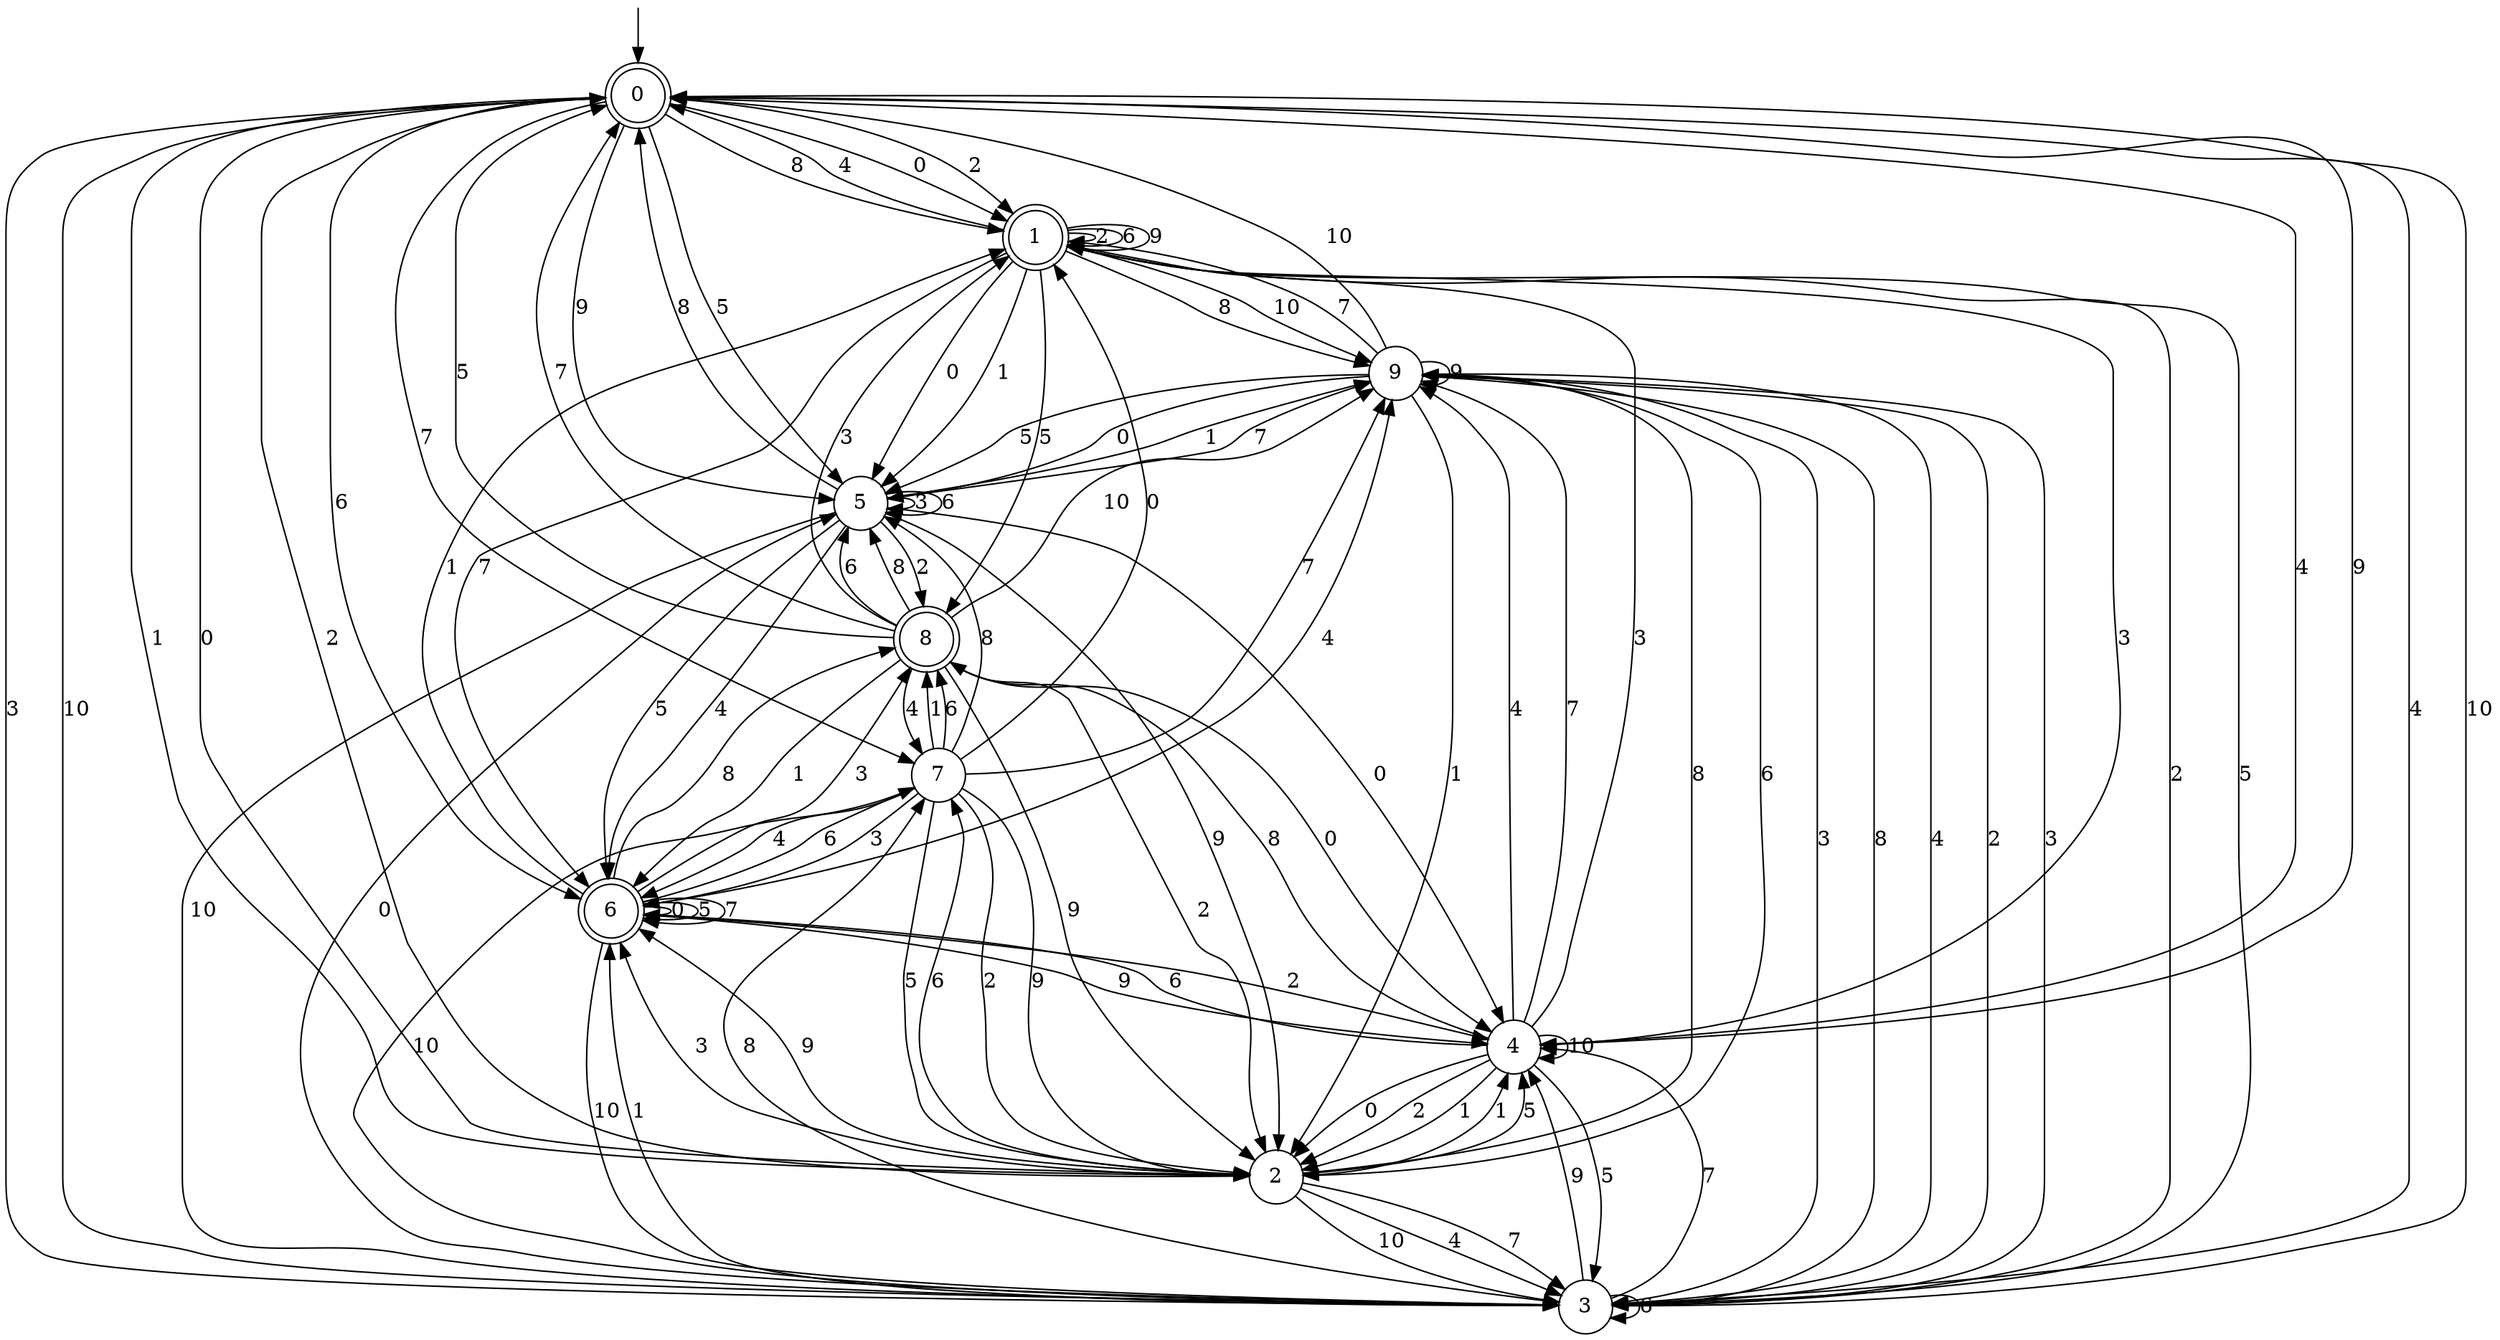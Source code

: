 digraph g {

	s0 [shape="doublecircle" label="0"];
	s1 [shape="doublecircle" label="1"];
	s2 [shape="circle" label="2"];
	s3 [shape="circle" label="3"];
	s4 [shape="circle" label="4"];
	s5 [shape="circle" label="5"];
	s6 [shape="doublecircle" label="6"];
	s7 [shape="circle" label="7"];
	s8 [shape="doublecircle" label="8"];
	s9 [shape="circle" label="9"];
	s0 -> s1 [label="0"];
	s0 -> s2 [label="1"];
	s0 -> s1 [label="2"];
	s0 -> s3 [label="3"];
	s0 -> s4 [label="4"];
	s0 -> s5 [label="5"];
	s0 -> s6 [label="6"];
	s0 -> s7 [label="7"];
	s0 -> s1 [label="8"];
	s0 -> s5 [label="9"];
	s0 -> s3 [label="10"];
	s1 -> s5 [label="0"];
	s1 -> s5 [label="1"];
	s1 -> s1 [label="2"];
	s1 -> s4 [label="3"];
	s1 -> s0 [label="4"];
	s1 -> s8 [label="5"];
	s1 -> s1 [label="6"];
	s1 -> s6 [label="7"];
	s1 -> s9 [label="8"];
	s1 -> s1 [label="9"];
	s1 -> s9 [label="10"];
	s2 -> s0 [label="0"];
	s2 -> s4 [label="1"];
	s2 -> s0 [label="2"];
	s2 -> s6 [label="3"];
	s2 -> s3 [label="4"];
	s2 -> s4 [label="5"];
	s2 -> s7 [label="6"];
	s2 -> s3 [label="7"];
	s2 -> s9 [label="8"];
	s2 -> s6 [label="9"];
	s2 -> s3 [label="10"];
	s3 -> s5 [label="0"];
	s3 -> s6 [label="1"];
	s3 -> s1 [label="2"];
	s3 -> s9 [label="3"];
	s3 -> s0 [label="4"];
	s3 -> s1 [label="5"];
	s3 -> s3 [label="6"];
	s3 -> s4 [label="7"];
	s3 -> s7 [label="8"];
	s3 -> s4 [label="9"];
	s3 -> s0 [label="10"];
	s4 -> s2 [label="0"];
	s4 -> s2 [label="1"];
	s4 -> s2 [label="2"];
	s4 -> s1 [label="3"];
	s4 -> s9 [label="4"];
	s4 -> s3 [label="5"];
	s4 -> s6 [label="6"];
	s4 -> s9 [label="7"];
	s4 -> s8 [label="8"];
	s4 -> s0 [label="9"];
	s4 -> s4 [label="10"];
	s5 -> s4 [label="0"];
	s5 -> s9 [label="1"];
	s5 -> s8 [label="2"];
	s5 -> s5 [label="3"];
	s5 -> s6 [label="4"];
	s5 -> s6 [label="5"];
	s5 -> s5 [label="6"];
	s5 -> s9 [label="7"];
	s5 -> s0 [label="8"];
	s5 -> s2 [label="9"];
	s5 -> s3 [label="10"];
	s6 -> s6 [label="0"];
	s6 -> s1 [label="1"];
	s6 -> s4 [label="2"];
	s6 -> s8 [label="3"];
	s6 -> s9 [label="4"];
	s6 -> s6 [label="5"];
	s6 -> s7 [label="6"];
	s6 -> s6 [label="7"];
	s6 -> s8 [label="8"];
	s6 -> s4 [label="9"];
	s6 -> s3 [label="10"];
	s7 -> s1 [label="0"];
	s7 -> s8 [label="1"];
	s7 -> s2 [label="2"];
	s7 -> s6 [label="3"];
	s7 -> s6 [label="4"];
	s7 -> s2 [label="5"];
	s7 -> s8 [label="6"];
	s7 -> s9 [label="7"];
	s7 -> s5 [label="8"];
	s7 -> s2 [label="9"];
	s7 -> s3 [label="10"];
	s8 -> s4 [label="0"];
	s8 -> s6 [label="1"];
	s8 -> s2 [label="2"];
	s8 -> s1 [label="3"];
	s8 -> s7 [label="4"];
	s8 -> s0 [label="5"];
	s8 -> s5 [label="6"];
	s8 -> s0 [label="7"];
	s8 -> s5 [label="8"];
	s8 -> s2 [label="9"];
	s8 -> s9 [label="10"];
	s9 -> s5 [label="0"];
	s9 -> s2 [label="1"];
	s9 -> s3 [label="2"];
	s9 -> s3 [label="3"];
	s9 -> s3 [label="4"];
	s9 -> s5 [label="5"];
	s9 -> s2 [label="6"];
	s9 -> s1 [label="7"];
	s9 -> s3 [label="8"];
	s9 -> s9 [label="9"];
	s9 -> s0 [label="10"];

__start0 [label="" shape="none" width="0" height="0"];
__start0 -> s0;

}
